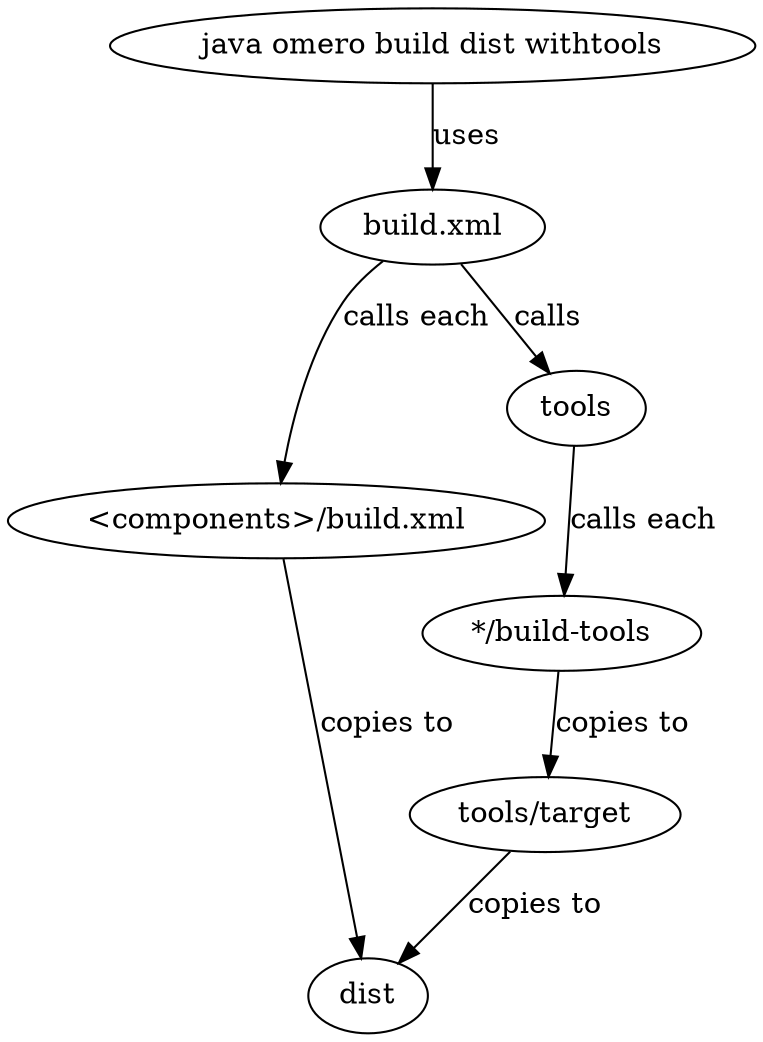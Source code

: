 digraph build {

	"java omero build dist withtools" -> "build.xml" [label="uses"];

	"build.xml" -> "<components>/build.xml" [label="calls each"];
	"<components>/build.xml" -> "dist" [label="copies to"];

	"build.xml" -> "tools" [label="calls"];
	"tools" -> "*/build-tools" [label="calls each"];
	"*/build-tools" -> "tools/target" [label="copies to"];
	"tools/target" -> "dist" [label="copies to"];

}
